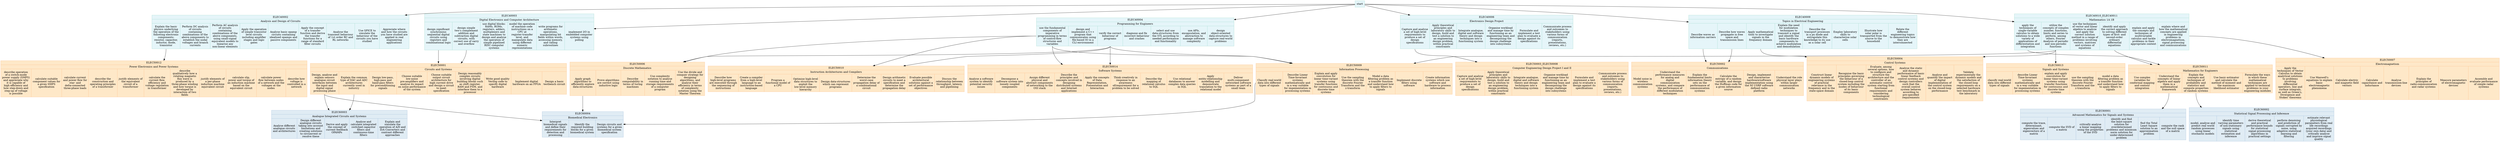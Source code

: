 // This is an auto-generated file. Don't edit this file; edit `modules.yml` instead.

digraph {
  node[shape="record", style="filled"];

  node[color="#99d8c9", fillcolor="#e5f5f9"];

  ELEC40002 [label="{ELEC40002 | Analysis and Design of Circuits | {
    <1>Explain the basic\nphysics underlying\nthe operation of the\nfollowing electronic\ncomponents:\nresistor, capacitor,\ninductor, diode,\ntransistor |
    <2>Perform DC analysis\nof circuits\ncontaining\ncombinations of the\nabove components to\nestablish the nodal\nvoltages and branch\ncurrents |
    <3>Perform AC analysis\nof circuits\ncontaining\ncombinations of the\nabove components,\nusing small-signal\nequivalent models to\nlinearise any\nnon-linear elements |
    <4>Apply the operation\nof simple transistor\nlevel circuits\nincluding amplifier\nstages and logic\ngates |
    <5>Analyse basic opamp\ncircuits containing\nidealised opamps and\npassive components |
    <6>Apply the concept\nof a transfer\nfunction and derive\nthe transfer\nfunctions for a\nrange of standard\nfilter circuits |
    <7>Analyse the\ntransient behaviour\nof 1st order RC and\nRL networks |
    <8>Use SPICE to\nsimulate the\nbehaviour of the\ncircuits you have\nstudied |
    <9>Appreciate where\nand how the circuits\nyou have studied are\napplied in real\nengineering\napplications
  }}"];

  ELEC40003 [label="{ELEC40003 | Digital Electronics and Computer Architecture | {
    <1>design significant\nsynchronous\nsequential digital\ncircuits using\nregisters and\ncombinational logic |
    <2>design simple\ntwo’s complement\naddition and\nsubtraction digital\ncircuits, with\ncorrect use of carry\nand overflow |
    <3>use digital blocks:\nRAMs, ROMs,\nregisters, adders,\nmultiplexers and\nstate machines to\ndesign and analyse\nthe operation of\nsimple pipelined\nRISC computer\nsystems |
    <4>model the operation\nof machine code\ninstructions on a\nCPU at\nregister-transfer\nlevel, and\nmanipulate data\nusing different\nnumeric\nrepresentations |
    <5>write programs for\narithmetic\noperations,\nmanipulating bit\nfields within words,\naccessing memory,\nand calling\nsubroutines |
    <6>implement I/O in\nembedded computer\nsystems using\npolling
  }}"];

  ELEC40004 [label="{ELEC40004 | Programming for Engineers | {
    <1>use the fundamental\ncomponents of\nimperative\nprogramming in terms\nof control-flow\nstructures and\nvariables |
    <2>design and\nimplement a C++\nprogram that\ncommunicates using\nfile-based IO in a\nCLI environment |
    <3>verify the correct\nbehaviour of\nprograms |
    <4>diagnose and fix\nincorrect behaviour\nand crashes |
    <5>select and use\ndata-structures from\nthe STL according to\nneeded performance\nand functionality |
    <6>use APIs,\nencapsulation, and\nabstraction to\nmanage software\ncomplexity |
    <7>design\nobject-oriented\ndata-structures to\ncapture real-world\nproblems
  }}"];

  ELEC40006 [label="{ELEC40006 | Electronics Design Project | {
    <1>Capture and analyse\na set of high-level\nrequirements to\nproduce a set of\ndesign\nspecifications |
    <2>Apply theoretical\nprinciples and\nlaboratory skills to\ndesign, build and\ntest a solution to\nan engineering\ndesign problem,\nwithin practical\nconstraints |
    <3>Integrate analogue,\ndigital and software\ntheory and design\ntechniques into a\nfunctioning system |
    <4>Organise workload\nand manage time by\nfunctioning as an\nengineering team and\ndecomposing the\ndesign challenge\ninto subsystems |
    <5>Formulate and\nimplement a test\nplan to evaluate a\ndesign against its\nspecifications |
    <6>Communicate process\nand outcomes to\nstakeholders using\nvarious forms of\ncommunication\n(reports,\npresentations,\nreviews, etc.)
  }}"];

  ELEC40009 [label="{ELEC40009 | Topics in Electrical Engineering | {
    <1>Describe waves as\ninformation carriers |
    <2>Describe how waves\npropagate in free\nspace and\ntransmission lines |
    <3>Apply mathematical\ntools to investigate\nsignals in the\nfrequency domain |
    <4>Explain the need\nfor modulation\ntechniques to\ntransmit a signal\nand identify the\nbasic hardware\ncomponents to\nachieve modulation\nand demodulation |
    <5>Describe the\ntransport processes\nin a pn diode and\nextrapolate this\nknowledge to its use\nas a solar cell |
    <6>Employ laboratory\nskills to\ncharacterise solar\ncells |
    <7>Illustrate how\nsolar polar is\ntransported from the\nsource to the\nhousehold |
    <8>Relate the\ndifferent\nengineering topics\nto demonstrate how\nthey are\ninterconnected
  }}"];

  ELEC40010_ELEC40011 [label="{ELEC40010_ELEC40011 | Mathematics 1A 1B | {
    <1>apply the\ntechniques of\nsingle-variable\ncalculus to obtain\nsolutions to a wide\nvariety of\napplications of\ndifferentiation and\nintegration |
    <2>utilize the\nconcepts of complex\nnumber, functions,\nlimits and series to\nperform, among\nothers, Fourier\nAnalysis of periodic\nand non-periodic\nfunctions |
    <3>use the techniques\nof vector and linear\nalgebra to analyze\nand apply the\ncorrect solution\nmethod in a range of\nproblems involving\nvectors, matrices\nand systems of\nequations |
    <4>identify and apply\nthe correct approach\nto solving different\ntypes of first- and\nsecond-order\nordinary\ndifferential\nequations |
    <5>explain and apply\nthe concepts and\ntechniques of\nmultivariable\ncalculus and tackle\nproblems in their\nappropriate context |
    <6>explain where and\nhow the mathematical\nconcepts are applied\nin engineering\nproblems in\nelectromagnetism,\nsignal processing\nand communications
  }}"];

  root[label="start"]
  root -> ELEC40002;
  root -> ELEC40003;
  root -> ELEC40004;
  root -> ELEC40006;
  root -> ELEC40009;
  root -> ELEC40010_ELEC40011;

  node[color="#fdbb84", fillcolor="#fee8c8"];

  ELEC50001 [label="{ELEC50001 | Circuits and Systems | {
    <1>Design, analyse and\nexplain sensors\nanalogue circuit\ninterfaces between\nthe input and\ndigital signal\nprocessing phase |
    <2>Explain the common\ntype of DAC and ADC\narchitectures\ncurrently used in\nindustry |
    <3>Design low-pass,\nhigh-pass and\nband-pass filters\nfor preconditioning\nsignals |
    <4>Choose suitable\nlow-noise\npre-amplifiers and\nanalyse its impact\non noise performance\nof the system |
    <5>Choose suitable\noutput circuit\narchitecture for\nhigh current drive\nand design a circuit\nto meet\nspecification |
    <6>Design reasonably\ncomplex circuits\ninvolving digital\nbuilding blocks such\nas shift register,\nRAM and FSM, and\ninterface them to a\nprocessor |
    <7>Write good quality\nVerilog code to\nspecify digital\nhardware |
    <8>Implement digital\nhardware on an FPGA |
    <9>Design a basic\ntestbench circuit
  }}"];
  ELEC40003:1 -> ELEC50001;
  ELEC40003:2 -> ELEC50001;

  ELEC50002 [label="{ELEC50002 | Communications | {
    <1>Model noise in\nwireless\ncommunication\nsystems |
    <2>Understand the\nperformance measures\nfor analog and\ndigital\ncommunication\nsystems, and compare\nthe performance of\ndifferent modulation\ntechniques |
    <3>Explain the\nfundamental limits\ninformation theory\nsets on the\nperformance of\ncommunication\nsystems |
    <4>Calculate the\nentropy of a random\nvariable, and design\nthe Huffman code for\na given information\nsource |
    <5>Design, implement\nand characterise\nhardware/software\nimplementation using\nthe NI USRP software\ndefined radio\nplatform |
    <6>Understand the role\nphysical layer plays\nwithin larger\ncommunication\nnetworks
  }}"];
  ELEC40009:1 -> ELEC50002;
  ELEC40009:2 -> ELEC50002;

  ELEC50003_ELEC50008 [label="{ELEC50003_ELEC50008 | Computer Engineering Design Project I and II | {
    <1>Capture and analyse\na set of high-level\nrequirements to\nproduce a set of\ndesign\nspecifications |
    <2>Apply theoretical\nprinciples and\nlaboratory skills to\ndesign, build and\ntest a solution to\nan engineering\ndesign problem,\nwithin practical\nconstraints |
    <3>Integrate analogue,\ndigital and software\ntheory and design\ntechniques into a\nfunctioning system |
    <4>Organise workload\nand manage time by\nfunctioning as an\nengineering team and\ndecomposing the\ndesign challenge\ninto subsystems |
    <5>Formulate and\nimplement a test\nplan to evaluate a\ndesign against its\nspecifications |
    <6>Communicate process\nand outcomes to\nstakeholders using\nvarious forms of\ncommunication\n(reports,\npresentations,\nreviews, etc.)
  }}"];
  ELEC40006:1 -> ELEC50003_ELEC50008;

  ELEC50004 [label="{ELEC50004 | Control Systems | {
    <1>Construct linear\ndynamic models of\nengineering systems\nof practical\nrelevance in the\nfrequency and in the\nstate-space domain |
    <2>Recognise the basic\nprinciples governing\nthe behaviour of a\nclosed-loop control\nsystem including the\nmodes of behaviour\nof its basic\ncomponents |
    <3>Evaluate, among\nseveral options, how\nto configure and\nstructure the\narchitecture and the\ncontroller of an\nautomatic control\nsystem starting from\nfunctional\nrequirements and\nconsidering\ntechnological\nconstraints |
    <4>Analyse the static\nand dynamic\nperformance of basic\nlinear feedback\ncontrol systems and\ndesign controllers\nsuch that the\noverall control\nsystem behaves\naccording to\npre-specified\nrequirements |
    <5>Analyse and\nquantify the impact\nof digital\nimplementation of\nthe control system\non the closed-loop\nperformance |
    <6>Validate\nexperimentally the\ndynamic models and\nthe satisfaction of\nthe closed-loop\nrequirements on a\nselected hardware\ntest benchmark in\nthe laboratory
  }}"];
  ELEC40009:3 -> ELEC50004;
  ELEC40010_ELEC40011:2 -> ELEC50004;

  ELEC50006 [label="{ELEC50006 | Discrete Mathematics | {
    <1>Apply graph\nalgorithms to\nefficiently explore\ndata-structures |
    <2>Prove algorithms\nare correct using\ninductive logic |
    <3>Describe\ncomputability in\nterms of turing\nmachines |
    <4>Use complexity\nnotation to analyse\nrunning time and\nstorage requirements\nof a computer\nprogram |
    <5>Use the divide and\nconquer strategy for\ndesigning\nalgorithms, and\nanalyse their\nefficiency in terms\nof complexity\nnotation using the\nMaster Theorem
  }}"];
  ELEC40004:1 -> ELEC50006;
  ELEC40004:3 -> ELEC50006;

  ELEC50007 [label="{ELEC50007 | Electromagnetism | {
    <1>Apply the\ntechniques of Vector\nCalculus to obtain\nanalytical solutions\nto problems\ninvolving\ndifferential\noperators, line and\nsurface integrals,\nas well as Green's,\nDivergence and\nStokes' theorems |
    <2>Use Maxwell's\nequations to explain\nbasic\nelectromagnetic\nphenomena |
    <3>Calculate electric\nand magnetic field\nvectors |
    <4>Calculate\ncapacitance and\ninductance |
    <5>Analyse\ntransmission-line\ndevices |
    <6>Explain the\nprinciples of\nradio-communication\nand radar systems |
    <7>Measure parameters\nof electromagnetic\ndevices |
    <8>Assemble and\nevaluate performance\nof simple radar\nsystems
  }}"];
  ELEC40010_ELEC40011:6 -> ELEC50007;

  ELEC50009 [label="{ELEC50009 | Information Processing | {
    <1>Classify real-world\ndata into different\ntypes of signals |
    <2>Describe Linear\nTime-Invariant\nsystems\nmathematically and\nin a way suitable\nfor impementation in\nprocessing systems |
    <3>Explain and apply\nconvolution for\nlinear time-variant\nsystems using\ntransfer functions\nfor continuous and\ndiscrete time\nsystems |
    <4>Use the sampling\ntheorem with the\ndiscrete Fourier\nTransform and the\nz-transform |
    <5>Model a data\nfiltering problem as\na transfer function\nand understand how\nto apply filters to\nsignals |
    <6>Implement discrete\nfilters using\nsoftware |
    <7>Create information\nsystems which use\nsoftware and\nhardware to process\ninformation
  }}"];
  ELEC40004:1 -> ELEC50009;
  ELEC40004:3 -> ELEC50009;
  ELEC40010_ELEC40011:2 -> ELEC50009;

  ELEC50010 [label="{ELEC50010 | Instruction Architectures and Compilers | {
    <1>Describe how\nhigh-level programs\nare executed through\nthe sequencing of\ninstructions |
    <2>Create a compiler\nfrom a high-level\nlanguage to an\ninstruction-based\nlanguage |
    <3>Program a\nfunctional model of\na CPU |
    <4>\nOptimise high-level\ndata structures to\nexploit the\nlow-level memory\nhierarchy |
    <5>\nDesign data-structures\nwhich can represent\nprograms |
    <6>Determine the\nworst-case\npropagation delay of\na combinational\ncircuit |
    <7>Design arithmetic\ncircuits to meet a\nspecification and\ndetermine the\npropagation delay |
    <8>Evaluate possible\narchitectural\nsolutions against a\nset of performance\nobjectives |
    <9>Discuss the\nrelationship between\nthroughput, latency,\nand pipelining
  }}"];
  ELEC40004:1 -> ELEC50010;
  ELEC40004:3 -> ELEC50010;

  ELEC50011 [label="{ELEC50011 | Mathematics for Engineers | {
    <1>Use complex\nvariables for\nconformal mapping\nand contour\nintegration |
    <2>Understand the\nconcepts of linear\nalgebra and apply\nthem in a\nmathematical\nframework |
    <3>Explain the\nconcepts and\ntechniques of\nprobability and\nstatistics and\ncompute properties\nof random systems |
    <4>Use basic estimator\nand calculate the\nmethod of moment and\nthe maximum\nlikelihood estimator |
    <5>Formulate the ways\nin which these\nmathematical\ntechniques are\napplied to technical\nproblems in your\nengineering modules
  }}"];
  ELEC40010_ELEC40011:1 -> ELEC50011;
  ELEC40010_ELEC40011:4 -> ELEC50011;

  ELEC50012 [label="{ELEC50012 | Power Electronics and Power Systems | {
    <1>describe operation\nof a switch-mode\npower supply (SMPS)\nand appreciate why\nit is capable of\nhigh efficiency and\nhow step-down and\nstep-up of voltage\nis possible |
    <2>calculate suitable\ncomponent values for\na given SMPS\nspecification |
    <3>calculate current\nand power flow for\nstar- and\ndelta-connected\nthree-phase loads |
    <4>describe the\nconstruction and\noperating principles\nof a transformer |
    <5>justify elements of\nthe equivalent\ncircuit of a\ntransformer |
    <6>calculate the\ncurrent flow,\nefficiency and\nvoltage regulation\nin transformer |
    <7>describe\nqualitatively how a\nrotating magnetic\nflux wave is\nproduced by a\nthree-phase winding\nand how torque is\ndeveloped by\ninteraction of two\nfields |
    <8>justify elements of\na per-phase\ninduction machine\nequivalent circuit |
    <9>calculate slip,\npower and torque of\nan induction machine\nbased on the\nequivalent circuit |
    <10>calculate power\nflow between nodes\nof a network and the\nvoltages at the\nnodes |
    <11>describe how\nvoltage is\ncontrolled in a\nnetwork
  }}"];
  ELEC40002:1 -> ELEC50012;

  ELEC50013 [label="{ELEC50013 | Signals and Systems | {
    <1>classify real-world\ndata into different\ntypes of signals |
    <2>describe Linear\nTime-Invariant\nsystems\nmathematically and\nin a way suitable\nfor impementation in\nprocessing systems |
    <3>explain and apply\nconvolution for\nlinear time-variant\nsystems using\ntransfer functions\nfor continuous and\ndiscrete time\nsystems |
    <4>use the sampling\ntheorem with the\ndiscrete Fourier\nTransform and the\nz-transform |
    <5>model a data\nfiltering problem as\na transfer function\nand understand how\nto apply filters to\nsignals
  }}"];
  ELEC40010_ELEC40011:2 -> ELEC50013;

  ELEC50014 [label="{ELEC50014 | Software Systems | {
    <1>Analyse a software\nsystem to identify\npotential security\nissues |
    <2>Decompose a\nsoftware system into\nloosely coupled\ncomponents |
    <3>Assign different\nphysical and\nabstract components\nof networking to the\nOSI stack |
    <4>Describe the\nprinciples and\nconcepts involved in\ndesigning\ndistributed systems\nand Internet\napplications |
    <5>Apply the concepts\nof Data\nRepresentation,\nPresentation and\nInteraction |
    <6>Think creatively in\nresponse to an\nawareness\nof/requirement for a\nproblem to be solved |
    <7>Describe the\nmapping of\nrelational calculus\nto SQL |
    <8>Use relational\ndatabases to answer\ncomplex data queries\nin SQL |
    <9>Apply\nentity-relationship\nmodelling and\ndemonstrate\ntranslation to the\nrelational model |
    <10>Deliver\nmulti-component\nnetworked software\nsystems as part of a\nsmall team
  }}"];
  ELEC40004:1 -> ELEC50014;
  ELEC40004:3 -> ELEC50014;
  node[color="#9ebcda", fillcolor="#e0ecf4"];

  ELEC60001 [label="{ELEC60001 | Advanced Mathematics for Signals and Systems | {
    <1>compute the trace,\ndeterminant,\neigenvalues and\neigenvectors of a\nmatrix |
    <2>compute the SVD of\na matrix |
    <3>critically analyse\na linear mapping\nusing the properties\nof the SVD |
    <4>identify and find\nthe least-square\nsolution for\noverdetermined\nproblems and minimum\nnorm solution for\nunder-determined\nproblem |
    <5>find the Total\nLeast Square\nsolution to an\napproximation\nproblem |
    <6>compute the rank\nand the null space\nof a matrix
  }}"];
  ELEC50011:2 -> ELEC60001;

  ELEC60002 [label="{ELEC60002 | Statistical Signal Processing and Inference | {
    <1>model, analyse and\npredict real world\nrandom processes\nusing linear\nstochastic models |
    <2>identify time\nvarying parameters\nof non-stationary\nsignals using\nstatistical\nestimation and\ninference |
    <3>derive theoretical\nand practical\nperformance bounds\nfor statistical\nsignal processing\nalgorithms in\npractical settings |
    <4>perform denoising\nand prediction of\nsignals corrupted by\nnoise, using\nadaptive statistical\nlearning and\nfiltering |
    <5>estimate relevant\nphysiological\nparameters from real\nlife recordings\nacquired recordings\n(your own data) and\ncritically analyse\nand improve signal\nquality
  }}"];
  ELEC50011:3 -> ELEC60002;

  ELEC60003 [label="{ELEC60003 | Analogue Integrated Circuits and Systems | {
    <1>Analyse different\nanalogue circuits\nand architectures |
    <2>Design different\nanalogue circuits\ntaking into account\nlimitations and\ncreating solutions\nto circumvent or\nresolve these |
    <3>Derive and apply\nthe concept of\ncurrent feedback\nOPAMPs |
    <4>Analyse and\ncalculate integrated\nswitched capacitor\nfilters and\ncontinuous-time\nfilters |
    <5>Explain and\nsimulate the\noperation of A/D and\nD/A Converters and\ncontrast different\napproaches
  }}"];
  ELEC50001:1 -> ELEC60003;
  ELEC50001:2 -> ELEC60003;

  ELEC60004 [label="{ELEC60004 | Artificial Intelligence | {
    <1>use and evaluate\ndifferent algorithms\nfor searching a\ngraph as a basis for\nplanning and\nproblem-solving |
    <2>use and evaluate\nalgorithms for\nautomated reasoning\nin propositional,\npredicate and modal\nlogics |
    <3>apply formal\nlanguages for\nknowledge\nrepresentation and\nreasoning through\nsymbolic computation |
    <4>implement\nalgorithms for\nplanning and\nreasoning in Prolog\n(logic programming\nlanguage)
  }}"];
  ELEC50006:1 -> ELEC60004;

  ELEC60004 [label="{ELEC60004 | Biomedical Electronics | {
    <1>Interpret\nbiomedical signals\nand define their\nrequirements for\ndetection and\nprocessing |
    <2>Identify the\nrequired building\nblocks for a given\nbiomedical system |
    <3>Design circuits and\nsystems for a given\nbiomedical system\nspecification
  }}"];
  ELEC50001:1 -> ELEC60004;
  ELEC50009:1 -> ELEC60004;
}
